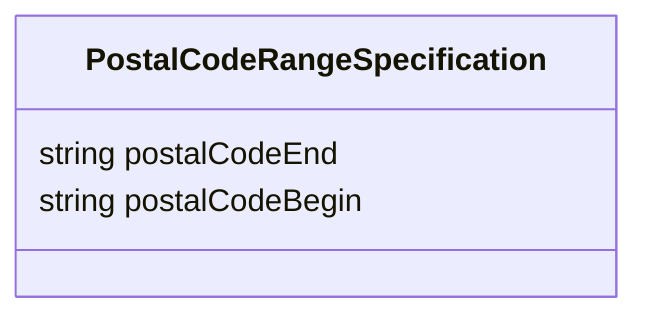 classDiagram


class PostalCodeRangeSpecification {

  string postalCodeEnd
  string postalCodeBegin

 }